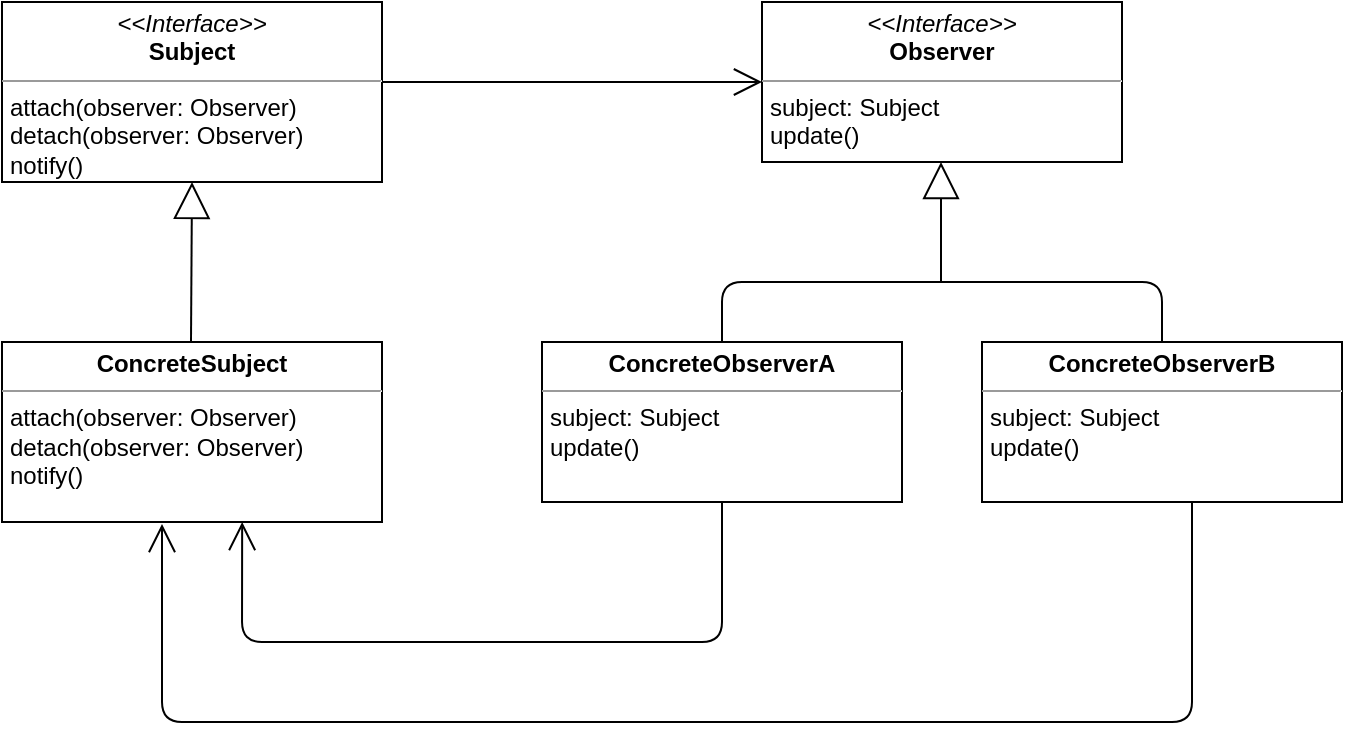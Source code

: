 <mxfile version="14.6.13" type="device"><diagram id="_5kKqhl9y1oCULRremRD" name="Page-1"><mxGraphModel dx="946" dy="614" grid="1" gridSize="10" guides="1" tooltips="1" connect="1" arrows="1" fold="1" page="1" pageScale="1" pageWidth="827" pageHeight="1169" math="0" shadow="0"><root><mxCell id="0"/><mxCell id="1" parent="0"/><mxCell id="Lx0X-8mQSvv-mGdpPwEz-1" value="&lt;p style=&quot;margin: 0px ; margin-top: 4px ; text-align: center&quot;&gt;&lt;i&gt;&amp;lt;&amp;lt;Interface&amp;gt;&amp;gt;&lt;/i&gt;&lt;br&gt;&lt;b&gt;Subject&lt;/b&gt;&lt;/p&gt;&lt;hr size=&quot;1&quot;&gt;&lt;p style=&quot;margin: 0px ; margin-left: 4px&quot;&gt;&lt;/p&gt;&lt;p style=&quot;margin: 0px ; margin-left: 4px&quot;&gt;attach(observer: Observer)&lt;br&gt;detach(observer: Observer)&lt;/p&gt;&lt;p style=&quot;margin: 0px ; margin-left: 4px&quot;&gt;notify()&lt;/p&gt;" style="verticalAlign=top;align=left;overflow=fill;fontSize=12;fontFamily=Helvetica;html=1;" vertex="1" parent="1"><mxGeometry x="100" y="120" width="190" height="90" as="geometry"/></mxCell><mxCell id="Lx0X-8mQSvv-mGdpPwEz-2" value="&lt;p style=&quot;margin: 0px ; margin-top: 4px ; text-align: center&quot;&gt;&lt;i&gt;&amp;lt;&amp;lt;Interface&amp;gt;&amp;gt;&lt;/i&gt;&lt;br&gt;&lt;b&gt;Observer&lt;/b&gt;&lt;/p&gt;&lt;hr size=&quot;1&quot;&gt;&lt;p style=&quot;margin: 0px ; margin-left: 4px&quot;&gt;subject: Subject&lt;/p&gt;&lt;p style=&quot;margin: 0px ; margin-left: 4px&quot;&gt;update()&lt;/p&gt;" style="verticalAlign=top;align=left;overflow=fill;fontSize=12;fontFamily=Helvetica;html=1;" vertex="1" parent="1"><mxGeometry x="480" y="120" width="180" height="80" as="geometry"/></mxCell><mxCell id="Lx0X-8mQSvv-mGdpPwEz-3" value="&lt;p style=&quot;margin: 0px ; margin-top: 4px ; text-align: center&quot;&gt;&lt;b&gt;ConcreteSubject&lt;/b&gt;&lt;/p&gt;&lt;hr size=&quot;1&quot;&gt;&lt;p style=&quot;margin: 0px ; margin-left: 4px&quot;&gt;&lt;/p&gt;&lt;p style=&quot;margin: 0px ; margin-left: 4px&quot;&gt;attach(observer: Observer)&lt;br&gt;detach(observer: Observer)&lt;/p&gt;&lt;p style=&quot;margin: 0px ; margin-left: 4px&quot;&gt;notify()&lt;/p&gt;" style="verticalAlign=top;align=left;overflow=fill;fontSize=12;fontFamily=Helvetica;html=1;" vertex="1" parent="1"><mxGeometry x="100" y="290" width="190" height="90" as="geometry"/></mxCell><mxCell id="Lx0X-8mQSvv-mGdpPwEz-4" value="&lt;p style=&quot;margin: 0px ; margin-top: 4px ; text-align: center&quot;&gt;&lt;b&gt;ConcreteObserverB&lt;/b&gt;&lt;/p&gt;&lt;hr size=&quot;1&quot;&gt;&lt;p style=&quot;margin: 0px ; margin-left: 4px&quot;&gt;subject: Subject&lt;/p&gt;&lt;p style=&quot;margin: 0px ; margin-left: 4px&quot;&gt;update()&lt;/p&gt;" style="verticalAlign=top;align=left;overflow=fill;fontSize=12;fontFamily=Helvetica;html=1;" vertex="1" parent="1"><mxGeometry x="590" y="290" width="180" height="80" as="geometry"/></mxCell><mxCell id="Lx0X-8mQSvv-mGdpPwEz-5" value="&lt;p style=&quot;margin: 0px ; margin-top: 4px ; text-align: center&quot;&gt;&lt;b&gt;ConcreteObserverA&lt;/b&gt;&lt;/p&gt;&lt;hr size=&quot;1&quot;&gt;&lt;p style=&quot;margin: 0px ; margin-left: 4px&quot;&gt;subject: Subject&lt;/p&gt;&lt;p style=&quot;margin: 0px ; margin-left: 4px&quot;&gt;update()&lt;/p&gt;" style="verticalAlign=top;align=left;overflow=fill;fontSize=12;fontFamily=Helvetica;html=1;" vertex="1" parent="1"><mxGeometry x="370" y="290" width="180" height="80" as="geometry"/></mxCell><mxCell id="Lx0X-8mQSvv-mGdpPwEz-6" value="" style="endArrow=none;html=1;edgeStyle=orthogonalEdgeStyle;" edge="1" parent="1" source="Lx0X-8mQSvv-mGdpPwEz-5"><mxGeometry relative="1" as="geometry"><mxPoint x="460" y="130" as="sourcePoint"/><mxPoint x="570" y="260" as="targetPoint"/><Array as="points"><mxPoint x="460" y="260"/><mxPoint x="550" y="260"/></Array></mxGeometry></mxCell><mxCell id="Lx0X-8mQSvv-mGdpPwEz-9" value="" style="endArrow=none;html=1;edgeStyle=orthogonalEdgeStyle;" edge="1" parent="1" source="Lx0X-8mQSvv-mGdpPwEz-4"><mxGeometry relative="1" as="geometry"><mxPoint x="680" y="130" as="sourcePoint"/><mxPoint x="560" y="260" as="targetPoint"/><Array as="points"><mxPoint x="680" y="260"/><mxPoint x="570" y="260"/></Array></mxGeometry></mxCell><mxCell id="Lx0X-8mQSvv-mGdpPwEz-12" value="" style="endArrow=block;endSize=16;endFill=0;html=1;" edge="1" parent="1"><mxGeometry width="160" relative="1" as="geometry"><mxPoint x="569.5" y="260" as="sourcePoint"/><mxPoint x="569.5" y="200" as="targetPoint"/></mxGeometry></mxCell><mxCell id="Lx0X-8mQSvv-mGdpPwEz-13" value="" style="endArrow=block;endSize=16;endFill=0;html=1;entryX=0.5;entryY=1;entryDx=0;entryDy=0;" edge="1" parent="1" target="Lx0X-8mQSvv-mGdpPwEz-1"><mxGeometry width="160" relative="1" as="geometry"><mxPoint x="194.5" y="290" as="sourcePoint"/><mxPoint x="194.5" y="230" as="targetPoint"/></mxGeometry></mxCell><mxCell id="Lx0X-8mQSvv-mGdpPwEz-16" value="" style="endArrow=open;endFill=1;endSize=12;html=1;" edge="1" parent="1" target="Lx0X-8mQSvv-mGdpPwEz-2"><mxGeometry width="160" relative="1" as="geometry"><mxPoint x="290" y="160" as="sourcePoint"/><mxPoint x="450" y="160" as="targetPoint"/></mxGeometry></mxCell><mxCell id="Lx0X-8mQSvv-mGdpPwEz-18" value="" style="endArrow=open;endFill=1;endSize=12;html=1;entryX=0.632;entryY=1;entryDx=0;entryDy=0;exitX=0.5;exitY=1;exitDx=0;exitDy=0;entryPerimeter=0;" edge="1" parent="1" source="Lx0X-8mQSvv-mGdpPwEz-5" target="Lx0X-8mQSvv-mGdpPwEz-3"><mxGeometry width="160" relative="1" as="geometry"><mxPoint x="290" y="470" as="sourcePoint"/><mxPoint x="170.5" y="470" as="targetPoint"/><Array as="points"><mxPoint x="460" y="440"/><mxPoint x="330" y="440"/><mxPoint x="220" y="440"/></Array></mxGeometry></mxCell><mxCell id="Lx0X-8mQSvv-mGdpPwEz-19" value="" style="endArrow=open;endFill=1;endSize=12;html=1;exitX=0.5;exitY=1;exitDx=0;exitDy=0;" edge="1" parent="1"><mxGeometry width="160" relative="1" as="geometry"><mxPoint x="695" y="370" as="sourcePoint"/><mxPoint x="180" y="381" as="targetPoint"/><Array as="points"><mxPoint x="695" y="480"/><mxPoint x="565" y="480"/><mxPoint x="330" y="480"/><mxPoint x="180" y="480"/></Array></mxGeometry></mxCell></root></mxGraphModel></diagram></mxfile>